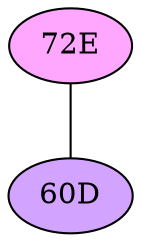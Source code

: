 // The Round Table
graph {
	"72E" [fillcolor="#FFA6FF" style=radial]
	"60D" [fillcolor="#D3A4FF" style=radial]
	"72E" -- "60D" [penwidth=1]
}
